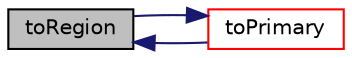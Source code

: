 digraph "toRegion"
{
  bgcolor="transparent";
  edge [fontname="Helvetica",fontsize="10",labelfontname="Helvetica",labelfontsize="10"];
  node [fontname="Helvetica",fontsize="10",shape=record];
  rankdir="LR";
  Node1 [label="toRegion",height=0.2,width=0.4,color="black", fillcolor="grey75", style="filled", fontcolor="black"];
  Node1 -> Node2 [dir="back",color="midnightblue",fontsize="10",style="solid",fontname="Helvetica"];
  Node2 [label="toPrimary",height=0.2,width=0.4,color="red",URL="$a02180.html#a884fb1f002b31a955ba9772581aab6be",tooltip="Convert a local region field to the primary region. "];
  Node2 -> Node1 [dir="back",color="midnightblue",fontsize="10",style="solid",fontname="Helvetica"];
}
